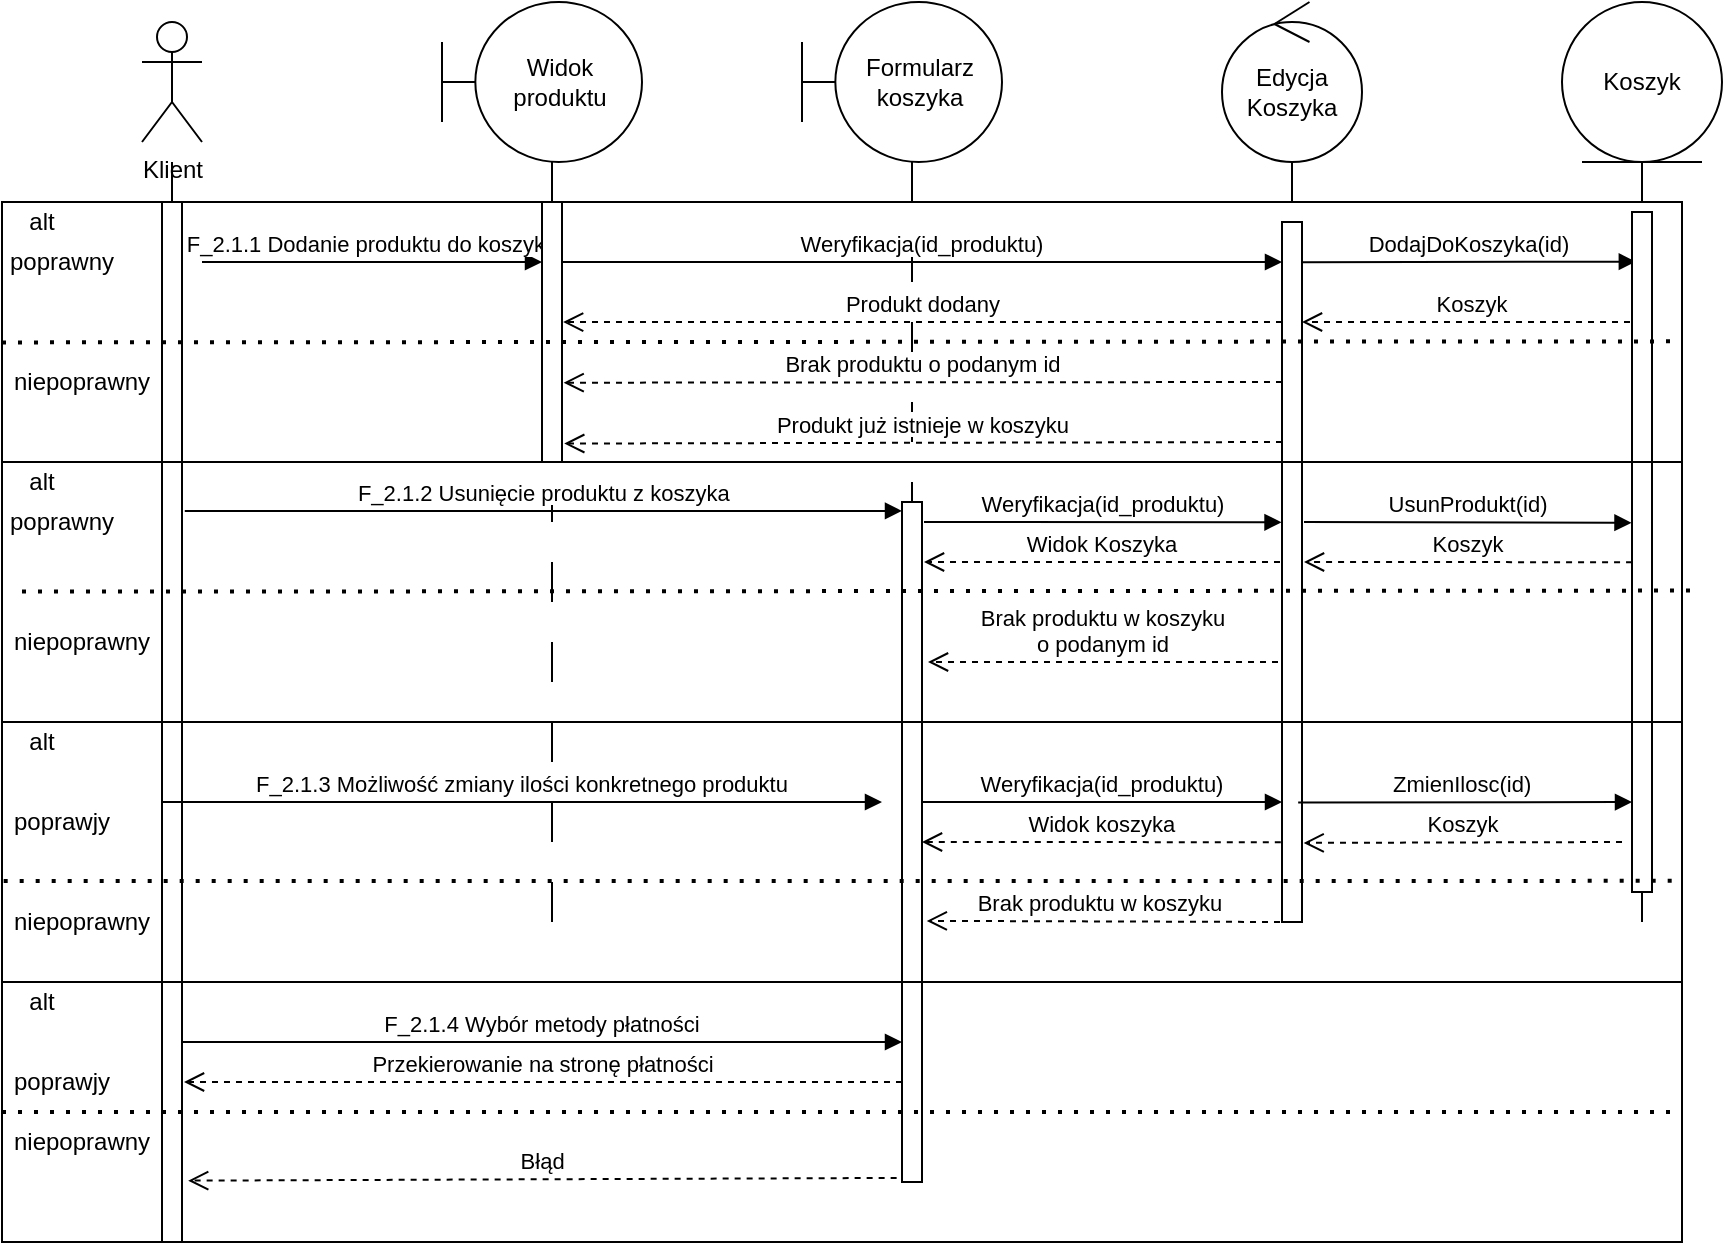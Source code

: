 <mxfile version="14.0.1" type="device"><diagram id="kgpKYQtTHZ0yAKxKKP6v" name="Page-1"><mxGraphModel dx="1906" dy="506" grid="1" gridSize="10" guides="1" tooltips="1" connect="1" arrows="1" fold="1" page="1" pageScale="1" pageWidth="850" pageHeight="1100" math="0" shadow="0"><root><mxCell id="0"/><mxCell id="1" parent="0"/><mxCell id="3nuBFxr9cyL0pnOWT2aG-7" value="Koszyk" style="verticalAlign=bottom;endArrow=open;dashed=1;endSize=8;exitX=0;exitY=0.95;shadow=0;strokeWidth=1;" parent="1" edge="1"><mxGeometry relative="1" as="geometry"><mxPoint x="600" y="210.0" as="targetPoint"/><mxPoint x="770" y="210.0" as="sourcePoint"/></mxGeometry></mxCell><mxCell id="3nuBFxr9cyL0pnOWT2aG-8" value="F_2.1.1 Dodanie produktu do koszyka" style="verticalAlign=bottom;endArrow=block;shadow=0;strokeWidth=1;" parent="1" edge="1"><mxGeometry relative="1" as="geometry"><mxPoint x="50" y="180" as="sourcePoint"/><mxPoint x="220" y="180" as="targetPoint"/></mxGeometry></mxCell><mxCell id="Ixh7vhfEvgk9leU9JbAB-1" value="Klient" style="shape=umlActor;verticalLabelPosition=bottom;verticalAlign=top;html=1;" parent="1" vertex="1"><mxGeometry x="20" y="60" width="30" height="60" as="geometry"/></mxCell><mxCell id="Ixh7vhfEvgk9leU9JbAB-6" value="" style="line;strokeWidth=1;direction=south;html=1;dashed=1;dashPattern=20 20;" parent="1" vertex="1"><mxGeometry x="30" y="130" width="10" height="390" as="geometry"/></mxCell><mxCell id="Ixh7vhfEvgk9leU9JbAB-10" value="Widok produktu" style="shape=umlBoundary;whiteSpace=wrap;html=1;" parent="1" vertex="1"><mxGeometry x="170" y="50" width="100" height="80" as="geometry"/></mxCell><mxCell id="Ixh7vhfEvgk9leU9JbAB-11" value="Formularz koszyka" style="shape=umlBoundary;whiteSpace=wrap;html=1;" parent="1" vertex="1"><mxGeometry x="350" y="50" width="100" height="80" as="geometry"/></mxCell><mxCell id="Ixh7vhfEvgk9leU9JbAB-13" value="Koszyk" style="ellipse;shape=umlEntity;whiteSpace=wrap;html=1;" parent="1" vertex="1"><mxGeometry x="730" y="50" width="80" height="80" as="geometry"/></mxCell><mxCell id="Ixh7vhfEvgk9leU9JbAB-14" value="Edycja Koszyka" style="ellipse;shape=umlControl;whiteSpace=wrap;html=1;" parent="1" vertex="1"><mxGeometry x="560" y="50" width="70" height="80" as="geometry"/></mxCell><mxCell id="Ixh7vhfEvgk9leU9JbAB-15" value="" style="line;strokeWidth=1;direction=south;html=1;dashed=1;dashPattern=20 20;" parent="1" vertex="1"><mxGeometry x="220" y="130" width="10" height="390" as="geometry"/></mxCell><mxCell id="Ixh7vhfEvgk9leU9JbAB-16" value="" style="line;strokeWidth=1;direction=south;html=1;dashed=1;dashPattern=20 20;" parent="1" vertex="1"><mxGeometry x="400" y="130" width="10" height="390" as="geometry"/></mxCell><mxCell id="Ixh7vhfEvgk9leU9JbAB-17" value="" style="line;strokeWidth=1;direction=south;html=1;dashed=1;dashPattern=20 20;" parent="1" vertex="1"><mxGeometry x="590" y="130" width="10" height="390" as="geometry"/></mxCell><mxCell id="Ixh7vhfEvgk9leU9JbAB-18" value="" style="line;strokeWidth=1;direction=south;html=1;dashed=1;dashPattern=20 20;" parent="1" vertex="1"><mxGeometry x="765" y="130" width="10" height="390" as="geometry"/></mxCell><mxCell id="Ixh7vhfEvgk9leU9JbAB-19" value="" style="html=1;points=[];perimeter=orthogonalPerimeter;" parent="1" vertex="1"><mxGeometry x="30" y="150" width="10" height="520" as="geometry"/></mxCell><mxCell id="Ixh7vhfEvgk9leU9JbAB-21" value="Weryfikacja(id_produktu)" style="verticalAlign=bottom;endArrow=block;shadow=0;strokeWidth=1;" parent="1" edge="1"><mxGeometry relative="1" as="geometry"><mxPoint x="230" y="180" as="sourcePoint"/><mxPoint x="590" y="180" as="targetPoint"/></mxGeometry></mxCell><mxCell id="Ixh7vhfEvgk9leU9JbAB-22" value="" style="html=1;points=[];perimeter=orthogonalPerimeter;" parent="1" vertex="1"><mxGeometry x="220" y="150" width="10" height="130" as="geometry"/></mxCell><mxCell id="Ixh7vhfEvgk9leU9JbAB-23" value="" style="html=1;points=[];perimeter=orthogonalPerimeter;" parent="1" vertex="1"><mxGeometry x="590" y="160" width="10" height="350" as="geometry"/></mxCell><mxCell id="Ixh7vhfEvgk9leU9JbAB-24" value="DodajDoKoszyka(id)" style="verticalAlign=bottom;endArrow=block;shadow=0;strokeWidth=1;entryX=0.192;entryY=0.073;entryDx=0;entryDy=0;entryPerimeter=0;" parent="1" target="Ixh7vhfEvgk9leU9JbAB-25" edge="1"><mxGeometry relative="1" as="geometry"><mxPoint x="600" y="180.08" as="sourcePoint"/><mxPoint x="770" y="180" as="targetPoint"/></mxGeometry></mxCell><mxCell id="Ixh7vhfEvgk9leU9JbAB-25" value="" style="html=1;points=[];perimeter=orthogonalPerimeter;" parent="1" vertex="1"><mxGeometry x="765" y="155" width="10" height="340" as="geometry"/></mxCell><mxCell id="Ixh7vhfEvgk9leU9JbAB-26" value="Produkt dodany" style="verticalAlign=bottom;endArrow=open;dashed=1;endSize=8;exitX=0;exitY=0.95;shadow=0;strokeWidth=1;entryX=1.055;entryY=0.462;entryDx=0;entryDy=0;entryPerimeter=0;" parent="1" target="Ixh7vhfEvgk9leU9JbAB-22" edge="1"><mxGeometry relative="1" as="geometry"><mxPoint x="234" y="211" as="targetPoint"/><mxPoint x="590" y="210.0" as="sourcePoint"/></mxGeometry></mxCell><mxCell id="Ixh7vhfEvgk9leU9JbAB-27" value="F_2.1.2 Usunięcie produktu z koszyka" style="verticalAlign=bottom;endArrow=block;shadow=0;strokeWidth=1;exitX=1.139;exitY=0.297;exitDx=0;exitDy=0;exitPerimeter=0;" parent="1" target="Ixh7vhfEvgk9leU9JbAB-28" edge="1" source="Ixh7vhfEvgk9leU9JbAB-19"><mxGeometry relative="1" as="geometry"><mxPoint x="41" y="320" as="sourcePoint"/><mxPoint x="390" y="250" as="targetPoint"/></mxGeometry></mxCell><mxCell id="Ixh7vhfEvgk9leU9JbAB-28" value="" style="html=1;points=[];perimeter=orthogonalPerimeter;" parent="1" vertex="1"><mxGeometry x="400" y="300" width="10" height="340" as="geometry"/></mxCell><mxCell id="Ixh7vhfEvgk9leU9JbAB-29" value="Weryfikacja(id_produktu)" style="verticalAlign=bottom;endArrow=block;shadow=0;strokeWidth=1;entryX=-0.024;entryY=0.429;entryDx=0;entryDy=0;entryPerimeter=0;" parent="1" edge="1" target="Ixh7vhfEvgk9leU9JbAB-23"><mxGeometry relative="1" as="geometry"><mxPoint x="411" y="310" as="sourcePoint"/><mxPoint x="590" y="300" as="targetPoint"/></mxGeometry></mxCell><mxCell id="Ixh7vhfEvgk9leU9JbAB-30" value="UsunProdukt(id)" style="verticalAlign=bottom;endArrow=block;shadow=0;strokeWidth=1;entryX=-0.026;entryY=0.457;entryDx=0;entryDy=0;entryPerimeter=0;" parent="1" edge="1" target="Ixh7vhfEvgk9leU9JbAB-25"><mxGeometry relative="1" as="geometry"><mxPoint x="601" y="310" as="sourcePoint"/><mxPoint x="760" y="300" as="targetPoint"/></mxGeometry></mxCell><mxCell id="Ixh7vhfEvgk9leU9JbAB-31" value="Koszyk" style="verticalAlign=bottom;endArrow=open;dashed=1;endSize=8;shadow=0;strokeWidth=1;exitX=0.003;exitY=0.515;exitDx=0;exitDy=0;exitPerimeter=0;" parent="1" edge="1" source="Ixh7vhfEvgk9leU9JbAB-25"><mxGeometry relative="1" as="geometry"><mxPoint x="601" y="330" as="targetPoint"/><mxPoint x="760" y="300" as="sourcePoint"/></mxGeometry></mxCell><mxCell id="Ixh7vhfEvgk9leU9JbAB-32" value="Widok Koszyka" style="verticalAlign=bottom;endArrow=open;dashed=1;endSize=8;shadow=0;strokeWidth=1;" parent="1" edge="1"><mxGeometry relative="1" as="geometry"><mxPoint x="411" y="330" as="targetPoint"/><mxPoint x="589" y="330" as="sourcePoint"/></mxGeometry></mxCell><mxCell id="Ixh7vhfEvgk9leU9JbAB-33" value="F_2.1.3 Możliwość zmiany ilości konkretnego produktu" style="verticalAlign=bottom;endArrow=block;shadow=0;strokeWidth=1;" parent="1" edge="1"><mxGeometry relative="1" as="geometry"><mxPoint x="30" y="450" as="sourcePoint"/><mxPoint x="390" y="450" as="targetPoint"/></mxGeometry></mxCell><mxCell id="Ixh7vhfEvgk9leU9JbAB-34" value="Weryfikacja(id_produktu)" style="verticalAlign=bottom;endArrow=block;shadow=0;strokeWidth=1;" parent="1" edge="1"><mxGeometry relative="1" as="geometry"><mxPoint x="410" y="450" as="sourcePoint"/><mxPoint x="590" y="450" as="targetPoint"/></mxGeometry></mxCell><mxCell id="Ixh7vhfEvgk9leU9JbAB-35" value="ZmienIlosc(id)" style="verticalAlign=bottom;endArrow=block;shadow=0;strokeWidth=1;entryX=0.192;entryY=0.073;entryDx=0;entryDy=0;entryPerimeter=0;" parent="1" edge="1"><mxGeometry x="-0.018" relative="1" as="geometry"><mxPoint x="598.08" y="450.26" as="sourcePoint"/><mxPoint x="765.0" y="450" as="targetPoint"/><mxPoint as="offset"/></mxGeometry></mxCell><mxCell id="Ixh7vhfEvgk9leU9JbAB-38" value="F_2.1.4 Wybór metody płatności" style="verticalAlign=bottom;endArrow=block;shadow=0;strokeWidth=1;" parent="1" edge="1"><mxGeometry relative="1" as="geometry"><mxPoint x="40" y="570" as="sourcePoint"/><mxPoint x="400" y="570" as="targetPoint"/></mxGeometry></mxCell><mxCell id="Ixh7vhfEvgk9leU9JbAB-42" value="Przekierowanie na stronę płatności" style="verticalAlign=bottom;endArrow=open;dashed=1;endSize=8;shadow=0;strokeWidth=1;exitX=0;exitY=0.853;exitDx=0;exitDy=0;exitPerimeter=0;" parent="1" source="Ixh7vhfEvgk9leU9JbAB-28" edge="1"><mxGeometry relative="1" as="geometry"><mxPoint x="41" y="590" as="targetPoint"/><mxPoint x="360" y="630" as="sourcePoint"/></mxGeometry></mxCell><mxCell id="McbirLprFRJWCJcI-eSs-1" value="Brak produktu o podanym id" style="verticalAlign=bottom;endArrow=open;dashed=1;endSize=8;shadow=0;strokeWidth=1;entryX=1.081;entryY=0.695;entryDx=0;entryDy=0;entryPerimeter=0;" edge="1" parent="1" target="Ixh7vhfEvgk9leU9JbAB-22"><mxGeometry relative="1" as="geometry"><mxPoint x="232" y="233" as="targetPoint"/><mxPoint x="590" y="240" as="sourcePoint"/></mxGeometry></mxCell><mxCell id="McbirLprFRJWCJcI-eSs-2" value="Produkt już istnieje w koszyku" style="verticalAlign=bottom;endArrow=open;dashed=1;endSize=8;exitX=-0.031;exitY=0.346;shadow=0;strokeWidth=1;exitDx=0;exitDy=0;exitPerimeter=0;entryX=1.081;entryY=0.695;entryDx=0;entryDy=0;entryPerimeter=0;" edge="1" parent="1"><mxGeometry relative="1" as="geometry"><mxPoint x="231.12" y="270.77" as="targetPoint"/><mxPoint x="590" y="270.0" as="sourcePoint"/></mxGeometry></mxCell><mxCell id="McbirLprFRJWCJcI-eSs-3" value="" style="rounded=0;whiteSpace=wrap;html=1;fillColor=none;" vertex="1" parent="1"><mxGeometry x="-50" y="150" width="840" height="130" as="geometry"/></mxCell><mxCell id="McbirLprFRJWCJcI-eSs-4" value="" style="endArrow=none;dashed=1;html=1;dashPattern=1 3;strokeWidth=2;exitX=0;exitY=0.54;exitDx=0;exitDy=0;entryX=1;entryY=0.536;entryDx=0;entryDy=0;entryPerimeter=0;exitPerimeter=0;" edge="1" parent="1" source="McbirLprFRJWCJcI-eSs-3" target="McbirLprFRJWCJcI-eSs-3"><mxGeometry width="50" height="50" relative="1" as="geometry"><mxPoint x="110" y="260" as="sourcePoint"/><mxPoint x="160" y="210" as="targetPoint"/></mxGeometry></mxCell><mxCell id="McbirLprFRJWCJcI-eSs-5" value="Brak produktu w koszyku &#10;o podanym id" style="verticalAlign=bottom;endArrow=open;dashed=1;endSize=8;shadow=0;strokeWidth=1;" edge="1" parent="1"><mxGeometry relative="1" as="geometry"><mxPoint x="413" y="380" as="targetPoint"/><mxPoint x="588" y="380" as="sourcePoint"/></mxGeometry></mxCell><mxCell id="McbirLprFRJWCJcI-eSs-7" value="" style="endArrow=none;dashed=1;html=1;dashPattern=1 3;strokeWidth=2;exitX=0;exitY=0.54;exitDx=0;exitDy=0;entryX=1;entryY=0.536;entryDx=0;entryDy=0;entryPerimeter=0;exitPerimeter=0;" edge="1" parent="1"><mxGeometry width="50" height="50" relative="1" as="geometry"><mxPoint x="-40" y="344.81" as="sourcePoint"/><mxPoint x="800" y="344.29" as="targetPoint"/></mxGeometry></mxCell><mxCell id="McbirLprFRJWCJcI-eSs-8" value="alt" style="text;html=1;strokeColor=none;fillColor=none;align=center;verticalAlign=middle;whiteSpace=wrap;rounded=0;" vertex="1" parent="1"><mxGeometry x="-50" y="150" width="40" height="20" as="geometry"/></mxCell><mxCell id="McbirLprFRJWCJcI-eSs-9" value="alt" style="text;html=1;strokeColor=none;fillColor=none;align=center;verticalAlign=middle;whiteSpace=wrap;rounded=0;" vertex="1" parent="1"><mxGeometry x="-50" y="280" width="40" height="20" as="geometry"/></mxCell><mxCell id="McbirLprFRJWCJcI-eSs-10" value="poprawny" style="text;html=1;strokeColor=none;fillColor=none;align=center;verticalAlign=middle;whiteSpace=wrap;rounded=0;" vertex="1" parent="1"><mxGeometry x="-40" y="170" width="40" height="20" as="geometry"/></mxCell><mxCell id="McbirLprFRJWCJcI-eSs-11" value="poprawny" style="text;html=1;strokeColor=none;fillColor=none;align=center;verticalAlign=middle;whiteSpace=wrap;rounded=0;" vertex="1" parent="1"><mxGeometry x="-40" y="300" width="40" height="20" as="geometry"/></mxCell><mxCell id="McbirLprFRJWCJcI-eSs-12" value="niepoprawny" style="text;html=1;strokeColor=none;fillColor=none;align=center;verticalAlign=middle;whiteSpace=wrap;rounded=0;" vertex="1" parent="1"><mxGeometry x="-30" y="230" width="40" height="20" as="geometry"/></mxCell><mxCell id="McbirLprFRJWCJcI-eSs-14" value="niepoprawny" style="text;html=1;strokeColor=none;fillColor=none;align=center;verticalAlign=middle;whiteSpace=wrap;rounded=0;" vertex="1" parent="1"><mxGeometry x="-30" y="360" width="40" height="20" as="geometry"/></mxCell><mxCell id="McbirLprFRJWCJcI-eSs-16" value="Koszyk" style="verticalAlign=bottom;endArrow=open;dashed=1;endSize=8;shadow=0;strokeWidth=1;entryX=1.082;entryY=0.887;entryDx=0;entryDy=0;entryPerimeter=0;" edge="1" parent="1" target="Ixh7vhfEvgk9leU9JbAB-23"><mxGeometry relative="1" as="geometry"><mxPoint x="424.19" y="551.8" as="targetPoint"/><mxPoint x="760" y="470" as="sourcePoint"/></mxGeometry></mxCell><mxCell id="McbirLprFRJWCJcI-eSs-17" value="Widok koszyka" style="verticalAlign=bottom;endArrow=open;dashed=1;endSize=8;shadow=0;strokeWidth=1;exitX=-0.06;exitY=0.886;exitDx=0;exitDy=0;exitPerimeter=0;" edge="1" parent="1" source="Ixh7vhfEvgk9leU9JbAB-23"><mxGeometry relative="1" as="geometry"><mxPoint x="410" y="470" as="targetPoint"/><mxPoint x="590" y="472" as="sourcePoint"/></mxGeometry></mxCell><mxCell id="McbirLprFRJWCJcI-eSs-19" value="Brak produktu w koszyku " style="verticalAlign=bottom;endArrow=open;dashed=1;endSize=8;shadow=0;strokeWidth=1;entryX=1.239;entryY=0.616;entryDx=0;entryDy=0;entryPerimeter=0;" edge="1" parent="1" target="Ixh7vhfEvgk9leU9JbAB-28"><mxGeometry relative="1" as="geometry"><mxPoint x="410" y="500" as="targetPoint"/><mxPoint x="589" y="510" as="sourcePoint"/></mxGeometry></mxCell><mxCell id="McbirLprFRJWCJcI-eSs-23" value="" style="rounded=0;whiteSpace=wrap;html=1;fillColor=none;" vertex="1" parent="1"><mxGeometry x="-50" y="280" width="840" height="130" as="geometry"/></mxCell><mxCell id="McbirLprFRJWCJcI-eSs-24" value="" style="rounded=0;whiteSpace=wrap;html=1;fillColor=none;" vertex="1" parent="1"><mxGeometry x="-50" y="410" width="840" height="130" as="geometry"/></mxCell><mxCell id="McbirLprFRJWCJcI-eSs-26" value="" style="endArrow=none;dashed=1;html=1;dashPattern=1 3;strokeWidth=2;exitX=0.001;exitY=0.612;exitDx=0;exitDy=0;entryX=1;entryY=0.611;entryDx=0;entryDy=0;entryPerimeter=0;exitPerimeter=0;" edge="1" parent="1" source="McbirLprFRJWCJcI-eSs-24" target="McbirLprFRJWCJcI-eSs-24"><mxGeometry width="50" height="50" relative="1" as="geometry"><mxPoint x="60" y="540" as="sourcePoint"/><mxPoint x="110" y="490" as="targetPoint"/></mxGeometry></mxCell><mxCell id="McbirLprFRJWCJcI-eSs-27" value="Błąd" style="verticalAlign=bottom;endArrow=open;dashed=1;endSize=8;shadow=0;strokeWidth=1;entryX=1.309;entryY=0.941;entryDx=0;entryDy=0;entryPerimeter=0;exitX=-0.268;exitY=0.994;exitDx=0;exitDy=0;exitPerimeter=0;" edge="1" parent="1" source="Ixh7vhfEvgk9leU9JbAB-28" target="Ixh7vhfEvgk9leU9JbAB-19"><mxGeometry relative="1" as="geometry"><mxPoint x="50.84" y="610.84" as="targetPoint"/><mxPoint x="410" y="610.9" as="sourcePoint"/></mxGeometry></mxCell><mxCell id="McbirLprFRJWCJcI-eSs-28" value="alt" style="text;html=1;strokeColor=none;fillColor=none;align=center;verticalAlign=middle;whiteSpace=wrap;rounded=0;" vertex="1" parent="1"><mxGeometry x="-50" y="410" width="40" height="20" as="geometry"/></mxCell><mxCell id="McbirLprFRJWCJcI-eSs-30" value="poprawjy" style="text;html=1;strokeColor=none;fillColor=none;align=center;verticalAlign=middle;whiteSpace=wrap;rounded=0;" vertex="1" parent="1"><mxGeometry x="-40" y="450" width="40" height="20" as="geometry"/></mxCell><mxCell id="McbirLprFRJWCJcI-eSs-31" value="niepoprawny" style="text;html=1;strokeColor=none;fillColor=none;align=center;verticalAlign=middle;whiteSpace=wrap;rounded=0;" vertex="1" parent="1"><mxGeometry x="-30" y="500" width="40" height="20" as="geometry"/></mxCell><mxCell id="McbirLprFRJWCJcI-eSs-32" value="" style="rounded=0;whiteSpace=wrap;html=1;fillColor=none;" vertex="1" parent="1"><mxGeometry x="-50" y="540" width="840" height="130" as="geometry"/></mxCell><mxCell id="McbirLprFRJWCJcI-eSs-35" value="" style="endArrow=none;dashed=1;html=1;dashPattern=1 3;strokeWidth=2;exitX=0;exitY=0.5;exitDx=0;exitDy=0;entryX=1;entryY=0.5;entryDx=0;entryDy=0;" edge="1" parent="1" source="McbirLprFRJWCJcI-eSs-32" target="McbirLprFRJWCJcI-eSs-32"><mxGeometry width="50" height="50" relative="1" as="geometry"><mxPoint x="-30" y="650" as="sourcePoint"/><mxPoint x="20" y="600" as="targetPoint"/></mxGeometry></mxCell><mxCell id="McbirLprFRJWCJcI-eSs-36" value="alt" style="text;html=1;strokeColor=none;fillColor=none;align=center;verticalAlign=middle;whiteSpace=wrap;rounded=0;" vertex="1" parent="1"><mxGeometry x="-50" y="540" width="40" height="20" as="geometry"/></mxCell><mxCell id="McbirLprFRJWCJcI-eSs-37" value="poprawjy" style="text;html=1;strokeColor=none;fillColor=none;align=center;verticalAlign=middle;whiteSpace=wrap;rounded=0;" vertex="1" parent="1"><mxGeometry x="-40" y="580" width="40" height="20" as="geometry"/></mxCell><mxCell id="McbirLprFRJWCJcI-eSs-38" value="niepoprawny" style="text;html=1;strokeColor=none;fillColor=none;align=center;verticalAlign=middle;whiteSpace=wrap;rounded=0;" vertex="1" parent="1"><mxGeometry x="-30" y="610" width="40" height="20" as="geometry"/></mxCell></root></mxGraphModel></diagram></mxfile>